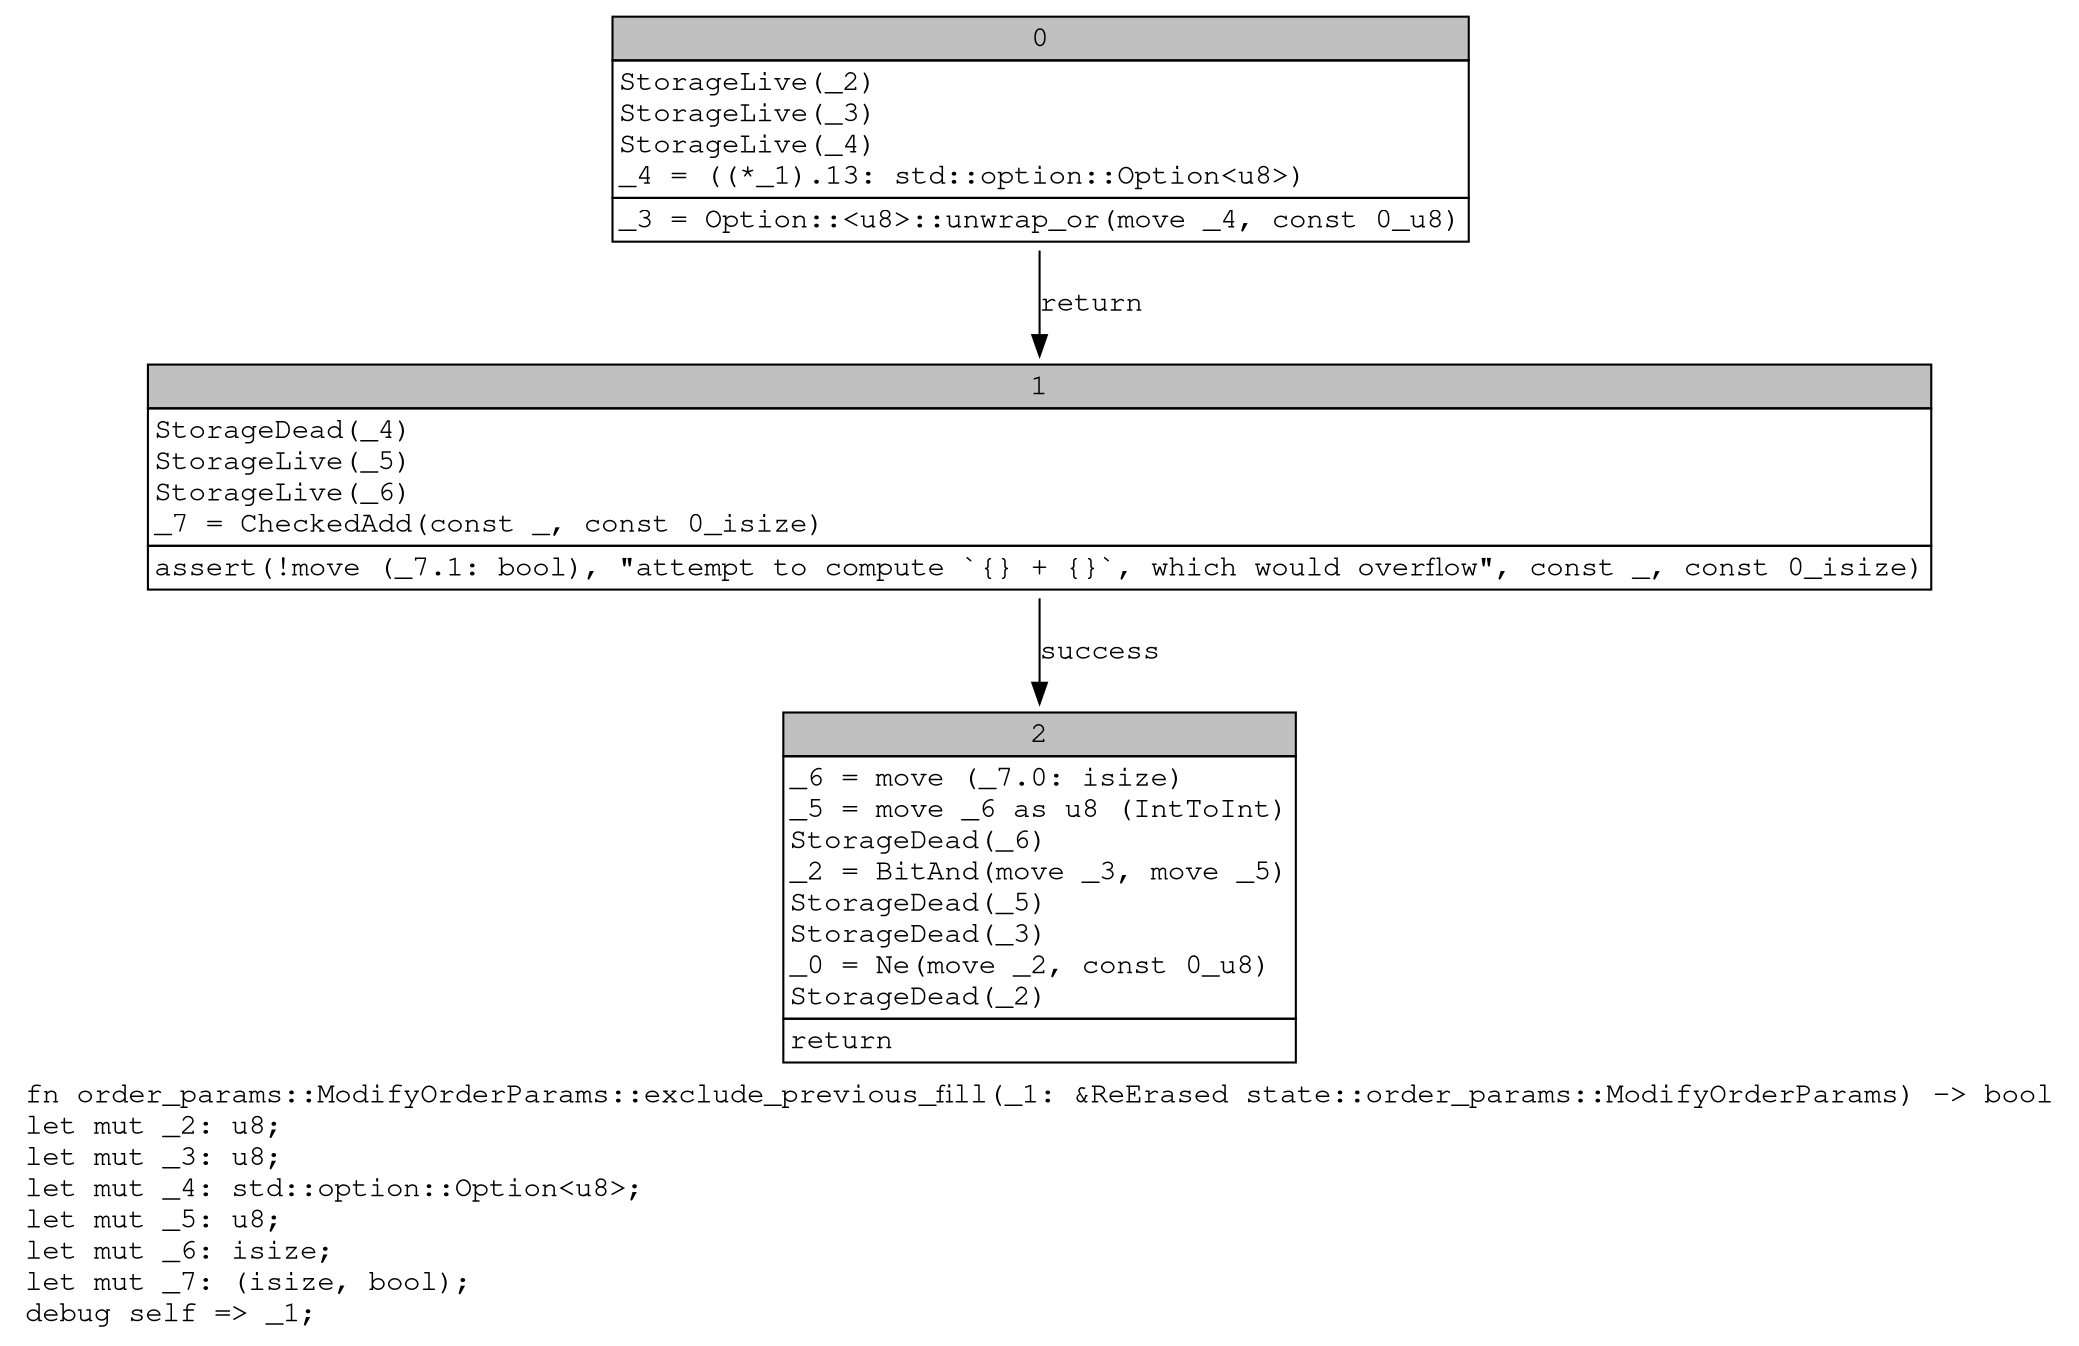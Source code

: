 digraph Mir_0_3653 {
    graph [fontname="Courier, monospace"];
    node [fontname="Courier, monospace"];
    edge [fontname="Courier, monospace"];
    label=<fn order_params::ModifyOrderParams::exclude_previous_fill(_1: &amp;ReErased state::order_params::ModifyOrderParams) -&gt; bool<br align="left"/>let mut _2: u8;<br align="left"/>let mut _3: u8;<br align="left"/>let mut _4: std::option::Option&lt;u8&gt;;<br align="left"/>let mut _5: u8;<br align="left"/>let mut _6: isize;<br align="left"/>let mut _7: (isize, bool);<br align="left"/>debug self =&gt; _1;<br align="left"/>>;
    bb0__0_3653 [shape="none", label=<<table border="0" cellborder="1" cellspacing="0"><tr><td bgcolor="gray" align="center" colspan="1">0</td></tr><tr><td align="left" balign="left">StorageLive(_2)<br/>StorageLive(_3)<br/>StorageLive(_4)<br/>_4 = ((*_1).13: std::option::Option&lt;u8&gt;)<br/></td></tr><tr><td align="left">_3 = Option::&lt;u8&gt;::unwrap_or(move _4, const 0_u8)</td></tr></table>>];
    bb1__0_3653 [shape="none", label=<<table border="0" cellborder="1" cellspacing="0"><tr><td bgcolor="gray" align="center" colspan="1">1</td></tr><tr><td align="left" balign="left">StorageDead(_4)<br/>StorageLive(_5)<br/>StorageLive(_6)<br/>_7 = CheckedAdd(const _, const 0_isize)<br/></td></tr><tr><td align="left">assert(!move (_7.1: bool), &quot;attempt to compute `{} + {}`, which would overflow&quot;, const _, const 0_isize)</td></tr></table>>];
    bb2__0_3653 [shape="none", label=<<table border="0" cellborder="1" cellspacing="0"><tr><td bgcolor="gray" align="center" colspan="1">2</td></tr><tr><td align="left" balign="left">_6 = move (_7.0: isize)<br/>_5 = move _6 as u8 (IntToInt)<br/>StorageDead(_6)<br/>_2 = BitAnd(move _3, move _5)<br/>StorageDead(_5)<br/>StorageDead(_3)<br/>_0 = Ne(move _2, const 0_u8)<br/>StorageDead(_2)<br/></td></tr><tr><td align="left">return</td></tr></table>>];
    bb0__0_3653 -> bb1__0_3653 [label="return"];
    bb1__0_3653 -> bb2__0_3653 [label="success"];
}

